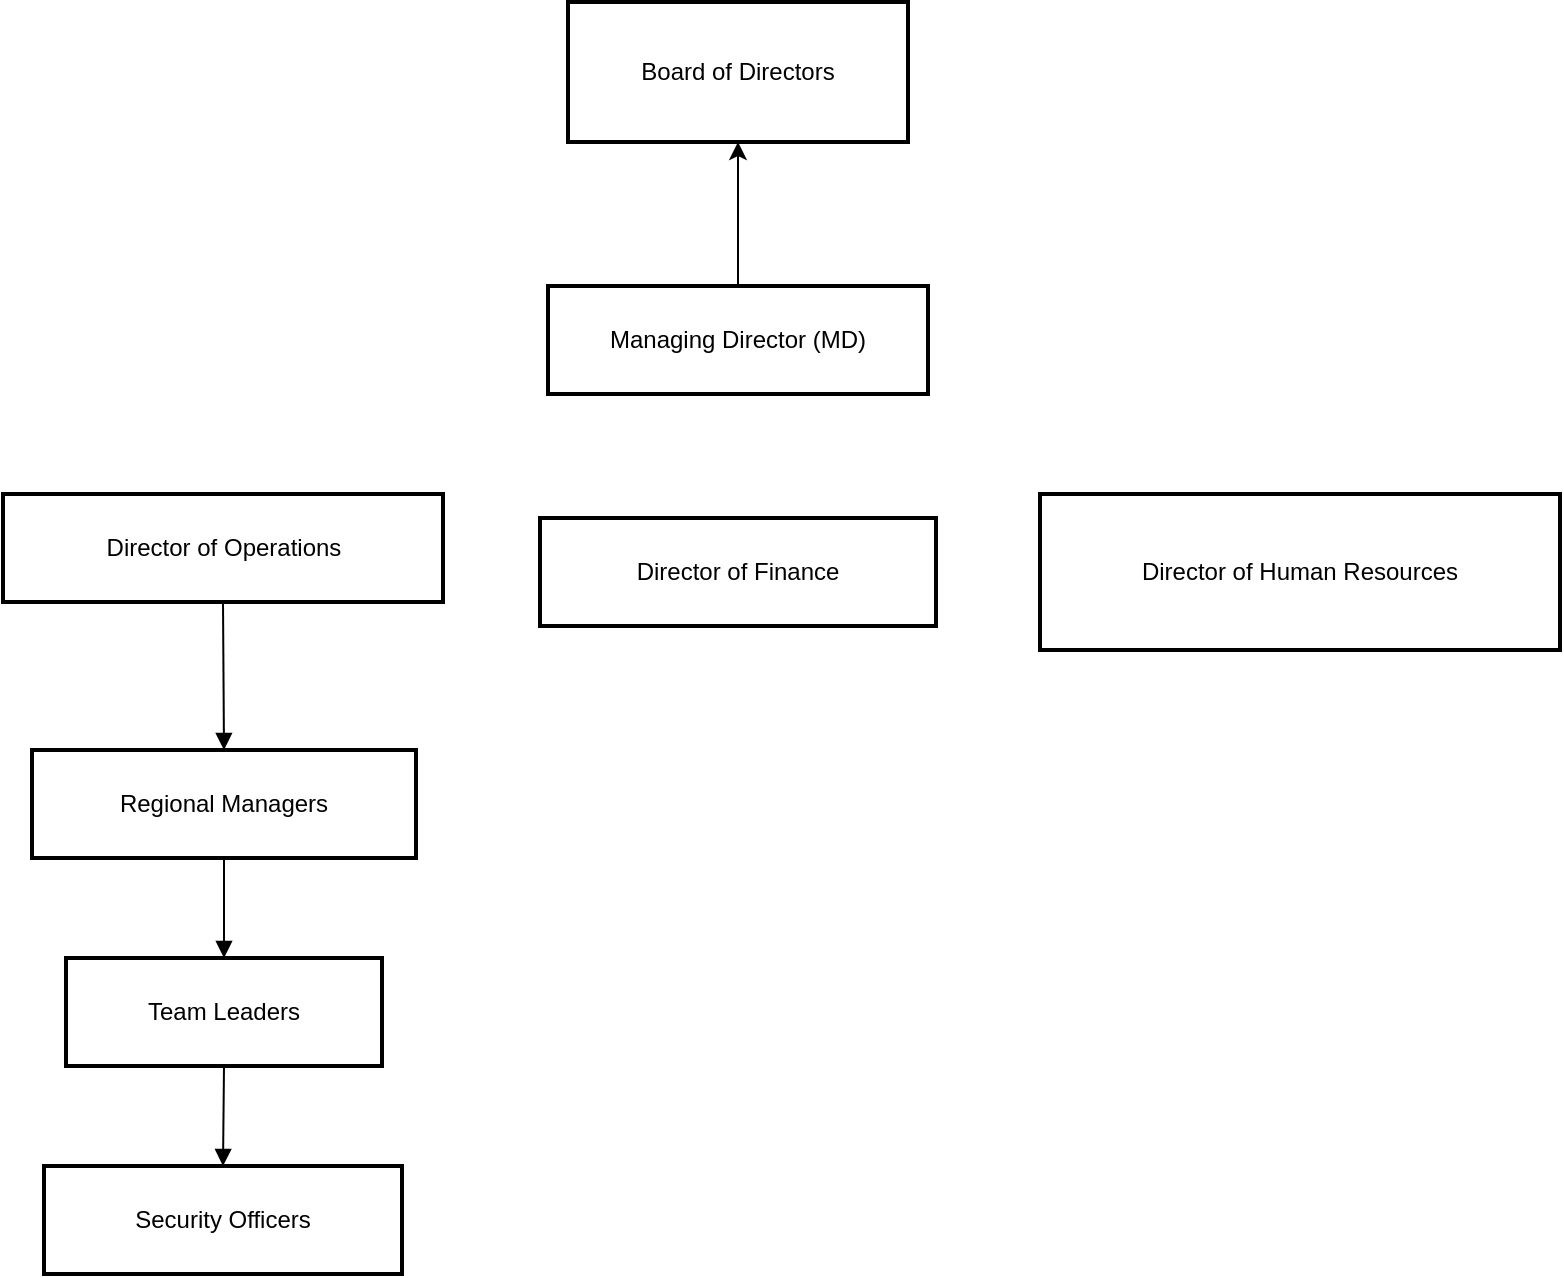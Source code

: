 <mxfile version="26.0.16">
  <diagram name="Page-1" id="AJRmofzPEsTIlUFj2CXO">
    <mxGraphModel dx="880" dy="1560" grid="1" gridSize="10" guides="1" tooltips="1" connect="1" arrows="1" fold="1" page="1" pageScale="1" pageWidth="850" pageHeight="1100" math="0" shadow="0">
      <root>
        <mxCell id="0" />
        <mxCell id="1" parent="0" />
        <mxCell id="A1Uzxhxm5-m14l__Z3a2-18" value="" style="edgeStyle=orthogonalEdgeStyle;rounded=0;orthogonalLoop=1;jettySize=auto;html=1;" edge="1" parent="1" source="3" target="A1Uzxhxm5-m14l__Z3a2-17">
          <mxGeometry relative="1" as="geometry" />
        </mxCell>
        <mxCell id="3" value="Managing Director (MD)" style="whiteSpace=wrap;strokeWidth=2;" parent="1" vertex="1">
          <mxGeometry x="280" y="112" width="190" height="54" as="geometry" />
        </mxCell>
        <mxCell id="4" value="Director of Operations" style="whiteSpace=wrap;strokeWidth=2;" parent="1" vertex="1">
          <mxGeometry x="7.5" y="216" width="220" height="54" as="geometry" />
        </mxCell>
        <mxCell id="5" value="Director of Finance" style="whiteSpace=wrap;strokeWidth=2;" parent="1" vertex="1">
          <mxGeometry x="276" y="228" width="198" height="54" as="geometry" />
        </mxCell>
        <mxCell id="6" value="Director of Human Resources" style="whiteSpace=wrap;strokeWidth=2;" parent="1" vertex="1">
          <mxGeometry x="526" y="216" width="260" height="78" as="geometry" />
        </mxCell>
        <mxCell id="7" value="Regional Managers" style="whiteSpace=wrap;strokeWidth=2;" parent="1" vertex="1">
          <mxGeometry x="22" y="344" width="192" height="54" as="geometry" />
        </mxCell>
        <mxCell id="8" value="Team Leaders" style="whiteSpace=wrap;strokeWidth=2;" parent="1" vertex="1">
          <mxGeometry x="39" y="448" width="158" height="54" as="geometry" />
        </mxCell>
        <mxCell id="9" value="Security Officers" style="whiteSpace=wrap;strokeWidth=2;" parent="1" vertex="1">
          <mxGeometry x="28" y="552" width="179" height="54" as="geometry" />
        </mxCell>
        <mxCell id="14" value="" style="curved=1;startArrow=none;endArrow=block;exitX=0.5;exitY=1;entryX=0.5;entryY=0;" parent="1" source="4" target="7" edge="1">
          <mxGeometry relative="1" as="geometry">
            <Array as="points" />
          </mxGeometry>
        </mxCell>
        <mxCell id="15" value="" style="curved=1;startArrow=none;endArrow=block;exitX=0.5;exitY=1;entryX=0.5;entryY=0;" parent="1" source="7" target="8" edge="1">
          <mxGeometry relative="1" as="geometry">
            <Array as="points" />
          </mxGeometry>
        </mxCell>
        <mxCell id="16" value="" style="curved=1;startArrow=none;endArrow=block;exitX=0.5;exitY=1;entryX=0.5;entryY=0;" parent="1" source="8" target="9" edge="1">
          <mxGeometry relative="1" as="geometry">
            <Array as="points" />
          </mxGeometry>
        </mxCell>
        <mxCell id="A1Uzxhxm5-m14l__Z3a2-17" value="Board of Directors" style="whiteSpace=wrap;html=1;strokeWidth=2;" vertex="1" parent="1">
          <mxGeometry x="290" y="-30" width="170" height="70" as="geometry" />
        </mxCell>
      </root>
    </mxGraphModel>
  </diagram>
</mxfile>
